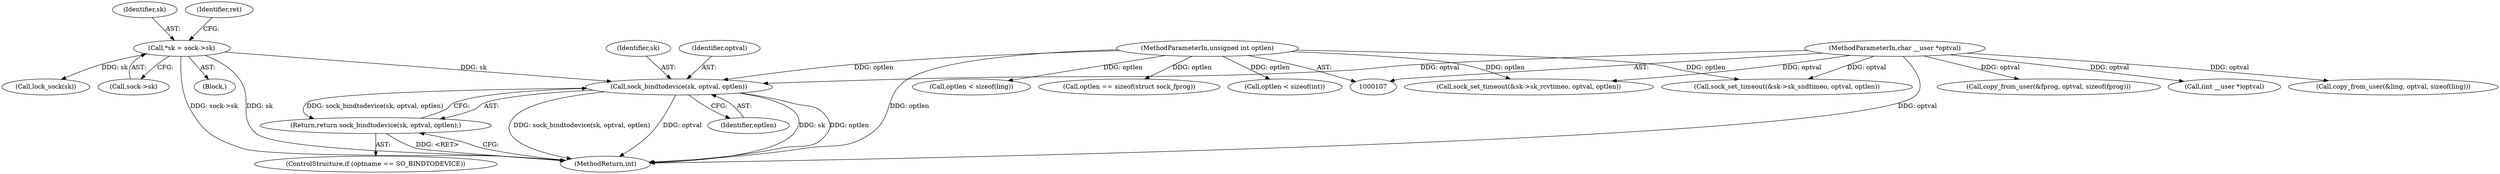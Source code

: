 digraph "0_linux_82981930125abfd39d7c8378a9cfdf5e1be2002b_0@pointer" {
"1000132" [label="(Call,sock_bindtodevice(sk, optval, optlen))"];
"1000115" [label="(Call,*sk = sock->sk)"];
"1000111" [label="(MethodParameterIn,char __user *optval)"];
"1000112" [label="(MethodParameterIn,unsigned int optlen)"];
"1000131" [label="(Return,return sock_bindtodevice(sk, optval, optlen);)"];
"1000113" [label="(Block,)"];
"1000116" [label="(Identifier,sk)"];
"1000135" [label="(Identifier,optlen)"];
"1000159" [label="(Call,lock_sock(sk))"];
"1000339" [label="(Call,optlen < sizeof(ling))"];
"1000554" [label="(Call,optlen == sizeof(struct sock_fprog))"];
"1000540" [label="(Call,sock_set_timeout(&sk->sk_sndtimeo, optval, optlen))"];
"1000133" [label="(Identifier,sk)"];
"1000565" [label="(Call,copy_from_user(&fprog, optval, sizeof(fprog)))"];
"1000134" [label="(Identifier,optval)"];
"1000127" [label="(ControlStructure,if (optname == SO_BINDTODEVICE))"];
"1000147" [label="(Call,(int __user *)optval)"];
"1000350" [label="(Call,copy_from_user(&ling, optval, sizeof(ling)))"];
"1000111" [label="(MethodParameterIn,char __user *optval)"];
"1000131" [label="(Return,return sock_bindtodevice(sk, optval, optlen);)"];
"1000117" [label="(Call,sock->sk)"];
"1000662" [label="(MethodReturn,int)"];
"1000125" [label="(Identifier,ret)"];
"1000137" [label="(Call,optlen < sizeof(int))"];
"1000132" [label="(Call,sock_bindtodevice(sk, optval, optlen))"];
"1000112" [label="(MethodParameterIn,unsigned int optlen)"];
"1000529" [label="(Call,sock_set_timeout(&sk->sk_rcvtimeo, optval, optlen))"];
"1000115" [label="(Call,*sk = sock->sk)"];
"1000132" -> "1000131"  [label="AST: "];
"1000132" -> "1000135"  [label="CFG: "];
"1000133" -> "1000132"  [label="AST: "];
"1000134" -> "1000132"  [label="AST: "];
"1000135" -> "1000132"  [label="AST: "];
"1000131" -> "1000132"  [label="CFG: "];
"1000132" -> "1000662"  [label="DDG: sock_bindtodevice(sk, optval, optlen)"];
"1000132" -> "1000662"  [label="DDG: optval"];
"1000132" -> "1000662"  [label="DDG: sk"];
"1000132" -> "1000662"  [label="DDG: optlen"];
"1000132" -> "1000131"  [label="DDG: sock_bindtodevice(sk, optval, optlen)"];
"1000115" -> "1000132"  [label="DDG: sk"];
"1000111" -> "1000132"  [label="DDG: optval"];
"1000112" -> "1000132"  [label="DDG: optlen"];
"1000115" -> "1000113"  [label="AST: "];
"1000115" -> "1000117"  [label="CFG: "];
"1000116" -> "1000115"  [label="AST: "];
"1000117" -> "1000115"  [label="AST: "];
"1000125" -> "1000115"  [label="CFG: "];
"1000115" -> "1000662"  [label="DDG: sock->sk"];
"1000115" -> "1000662"  [label="DDG: sk"];
"1000115" -> "1000159"  [label="DDG: sk"];
"1000111" -> "1000107"  [label="AST: "];
"1000111" -> "1000662"  [label="DDG: optval"];
"1000111" -> "1000147"  [label="DDG: optval"];
"1000111" -> "1000350"  [label="DDG: optval"];
"1000111" -> "1000529"  [label="DDG: optval"];
"1000111" -> "1000540"  [label="DDG: optval"];
"1000111" -> "1000565"  [label="DDG: optval"];
"1000112" -> "1000107"  [label="AST: "];
"1000112" -> "1000662"  [label="DDG: optlen"];
"1000112" -> "1000137"  [label="DDG: optlen"];
"1000112" -> "1000339"  [label="DDG: optlen"];
"1000112" -> "1000529"  [label="DDG: optlen"];
"1000112" -> "1000540"  [label="DDG: optlen"];
"1000112" -> "1000554"  [label="DDG: optlen"];
"1000131" -> "1000127"  [label="AST: "];
"1000662" -> "1000131"  [label="CFG: "];
"1000131" -> "1000662"  [label="DDG: <RET>"];
}
